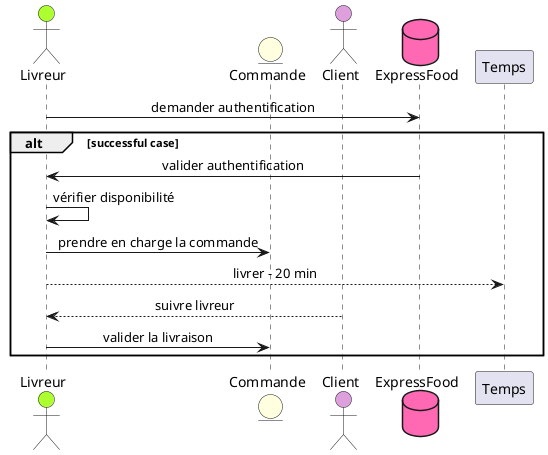 @startuml ClientSequence

skinparam responseMessageBelowArrow true
skinparam SequenceMessageAlignment center

actor Livreur as Livreur #GreenYellow

entity Commande as Commande #LightYellow

actor Client as Client #Plum

database ExpressFood as ExpressFood #HotPink

Livreur -> ExpressFood: demander authentification
alt successful case
ExpressFood -> Livreur: valider authentification 

Livreur -> Livreur: vérifier disponibilité
Livreur -> Commande: prendre en charge la commande

Livreur --> Temps:livrer - 20 min
Client --> Livreur: suivre livreur

Livreur -> Commande: valider la livraison

end
@enduml